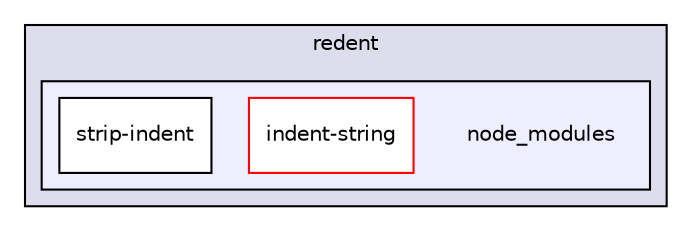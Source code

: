 digraph "gulp-src/node_modules/gulp/node_modules/gulp-util/node_modules/dateformat/node_modules/meow/node_modules/redent/node_modules" {
  compound=true
  node [ fontsize="10", fontname="Helvetica"];
  edge [ labelfontsize="10", labelfontname="Helvetica"];
  subgraph clusterdir_bc444ae93d9d303ac15277244cc62944 {
    graph [ bgcolor="#ddddee", pencolor="black", label="redent" fontname="Helvetica", fontsize="10", URL="dir_bc444ae93d9d303ac15277244cc62944.html"]
  subgraph clusterdir_21e0f658ef0bcad017981e7e4cc4fdab {
    graph [ bgcolor="#eeeeff", pencolor="black", label="" URL="dir_21e0f658ef0bcad017981e7e4cc4fdab.html"];
    dir_21e0f658ef0bcad017981e7e4cc4fdab [shape=plaintext label="node_modules"];
    dir_1a5e074887c8a708817af8a21f00f587 [shape=box label="indent-string" color="red" fillcolor="white" style="filled" URL="dir_1a5e074887c8a708817af8a21f00f587.html"];
    dir_162f4860bc749200d6f3442536bea261 [shape=box label="strip-indent" color="black" fillcolor="white" style="filled" URL="dir_162f4860bc749200d6f3442536bea261.html"];
  }
  }
}
